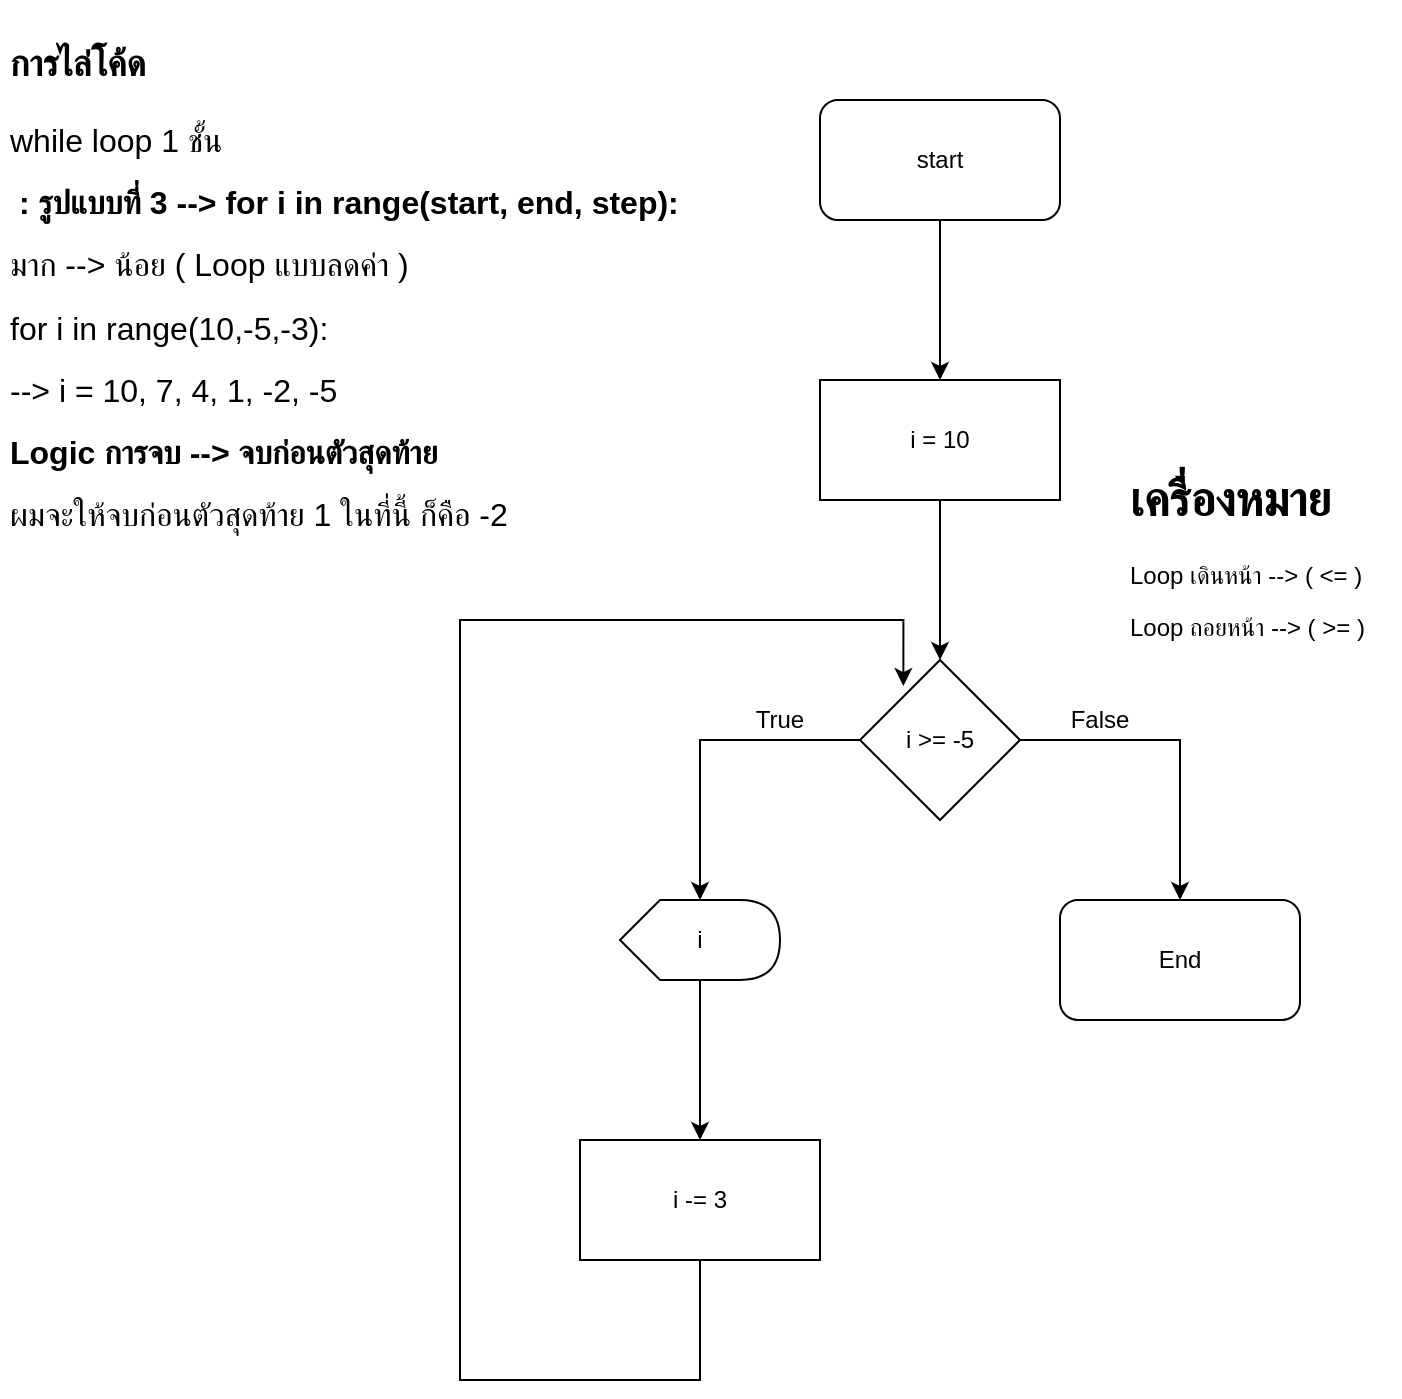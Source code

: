 <mxfile>
    <diagram id="z7NTz7RPwciXdZ0DFTp4" name="Page-1">
        <mxGraphModel dx="1659" dy="860" grid="1" gridSize="10" guides="1" tooltips="1" connect="1" arrows="1" fold="1" page="1" pageScale="1" pageWidth="827" pageHeight="1169" math="0" shadow="0">
            <root>
                <mxCell id="0"/>
                <mxCell id="1" parent="0"/>
                <mxCell id="44" value="&lt;h1&gt;&lt;font style=&quot;font-size: 18px&quot;&gt;การไล่โค้ด&lt;/font&gt;&lt;/h1&gt;&lt;p&gt;&lt;font size=&quot;3&quot;&gt;while loop 1 ชั้น&lt;/font&gt;&lt;/p&gt;&lt;p&gt;&lt;span style=&quot;font-size: medium&quot;&gt;&amp;nbsp;&lt;/span&gt;&lt;b style=&quot;font-size: medium&quot;&gt;: รูปแบบที่ 3 --&amp;gt; for i in range(start, end, step):&lt;/b&gt;&lt;/p&gt;&lt;p&gt;&lt;font size=&quot;3&quot;&gt;มาก --&amp;gt; น้อย ( Loop แบบลดค่า )&lt;/font&gt;&lt;/p&gt;&lt;p&gt;&lt;font size=&quot;3&quot;&gt;for i in range(10,-5,-3):&lt;/font&gt;&lt;/p&gt;&lt;p&gt;&lt;font size=&quot;3&quot;&gt;--&amp;gt; i = 10, 7, 4, 1, -2, -5&lt;/font&gt;&lt;/p&gt;&lt;p&gt;&lt;font size=&quot;3&quot;&gt;&lt;b&gt;Logic การจบ --&amp;gt; จบก่อนตัวสุดท้าย&lt;/b&gt;&lt;/font&gt;&lt;/p&gt;&lt;p&gt;&lt;font size=&quot;3&quot;&gt;ผมจะให้จบก่อนตัวสุดท้าย 1 ในที่นี้ ก็คือ -2&lt;/font&gt;&lt;/p&gt;" style="text;html=1;strokeColor=none;fillColor=none;spacing=5;spacingTop=-20;whiteSpace=wrap;overflow=hidden;rounded=0;" vertex="1" parent="1">
                    <mxGeometry x="-800" y="40" width="360" height="270" as="geometry"/>
                </mxCell>
                <mxCell id="45" value="&lt;h1&gt;เครื่องหมาย&lt;/h1&gt;&lt;p&gt;Loop เดินหน้า --&amp;gt; ( &amp;lt;= )&lt;/p&gt;&lt;p&gt;Loop ถอยหน้า --&amp;gt; ( &amp;gt;= )&lt;/p&gt;" style="text;html=1;strokeColor=none;fillColor=none;spacing=5;spacingTop=-20;whiteSpace=wrap;overflow=hidden;rounded=0;" vertex="1" parent="1">
                    <mxGeometry x="-240" y="260" width="140" height="100" as="geometry"/>
                </mxCell>
                <mxCell id="62" style="edgeStyle=orthogonalEdgeStyle;rounded=0;orthogonalLoop=1;jettySize=auto;html=1;" edge="1" parent="1" source="60" target="61">
                    <mxGeometry relative="1" as="geometry"/>
                </mxCell>
                <mxCell id="60" value="start" style="rounded=1;whiteSpace=wrap;html=1;" vertex="1" parent="1">
                    <mxGeometry x="-390" y="80" width="120" height="60" as="geometry"/>
                </mxCell>
                <mxCell id="64" style="edgeStyle=orthogonalEdgeStyle;rounded=0;orthogonalLoop=1;jettySize=auto;html=1;" edge="1" parent="1" source="61" target="63">
                    <mxGeometry relative="1" as="geometry"/>
                </mxCell>
                <mxCell id="61" value="i = 10" style="rounded=0;whiteSpace=wrap;html=1;" vertex="1" parent="1">
                    <mxGeometry x="-390" y="220" width="120" height="60" as="geometry"/>
                </mxCell>
                <mxCell id="66" style="edgeStyle=orthogonalEdgeStyle;rounded=0;orthogonalLoop=1;jettySize=auto;html=1;" edge="1" parent="1" source="63" target="65">
                    <mxGeometry relative="1" as="geometry"/>
                </mxCell>
                <mxCell id="73" style="edgeStyle=orthogonalEdgeStyle;rounded=0;orthogonalLoop=1;jettySize=auto;html=1;" edge="1" parent="1" source="63" target="72">
                    <mxGeometry relative="1" as="geometry"/>
                </mxCell>
                <mxCell id="63" value="i &amp;gt;= -5" style="rhombus;whiteSpace=wrap;html=1;" vertex="1" parent="1">
                    <mxGeometry x="-370" y="360" width="80" height="80" as="geometry"/>
                </mxCell>
                <mxCell id="68" style="edgeStyle=orthogonalEdgeStyle;rounded=0;orthogonalLoop=1;jettySize=auto;html=1;" edge="1" parent="1" source="65" target="67">
                    <mxGeometry relative="1" as="geometry"/>
                </mxCell>
                <mxCell id="65" value="i" style="shape=display;whiteSpace=wrap;html=1;" vertex="1" parent="1">
                    <mxGeometry x="-490" y="480" width="80" height="40" as="geometry"/>
                </mxCell>
                <mxCell id="69" style="edgeStyle=orthogonalEdgeStyle;rounded=0;orthogonalLoop=1;jettySize=auto;html=1;entryX=0.271;entryY=0.163;entryDx=0;entryDy=0;entryPerimeter=0;" edge="1" parent="1" source="67" target="63">
                    <mxGeometry relative="1" as="geometry">
                        <Array as="points">
                            <mxPoint x="-450" y="720"/>
                            <mxPoint x="-570" y="720"/>
                            <mxPoint x="-570" y="340"/>
                            <mxPoint x="-348" y="340"/>
                        </Array>
                    </mxGeometry>
                </mxCell>
                <mxCell id="67" value="i -= 3" style="rounded=0;whiteSpace=wrap;html=1;" vertex="1" parent="1">
                    <mxGeometry x="-510" y="600" width="120" height="60" as="geometry"/>
                </mxCell>
                <mxCell id="70" value="True" style="text;html=1;strokeColor=none;fillColor=none;align=center;verticalAlign=middle;whiteSpace=wrap;rounded=0;" vertex="1" parent="1">
                    <mxGeometry x="-430" y="380" width="40" height="20" as="geometry"/>
                </mxCell>
                <mxCell id="72" value="End" style="rounded=1;whiteSpace=wrap;html=1;" vertex="1" parent="1">
                    <mxGeometry x="-270" y="480" width="120" height="60" as="geometry"/>
                </mxCell>
                <mxCell id="74" value="False" style="text;html=1;strokeColor=none;fillColor=none;align=center;verticalAlign=middle;whiteSpace=wrap;rounded=0;" vertex="1" parent="1">
                    <mxGeometry x="-270" y="380" width="40" height="20" as="geometry"/>
                </mxCell>
            </root>
        </mxGraphModel>
    </diagram>
</mxfile>